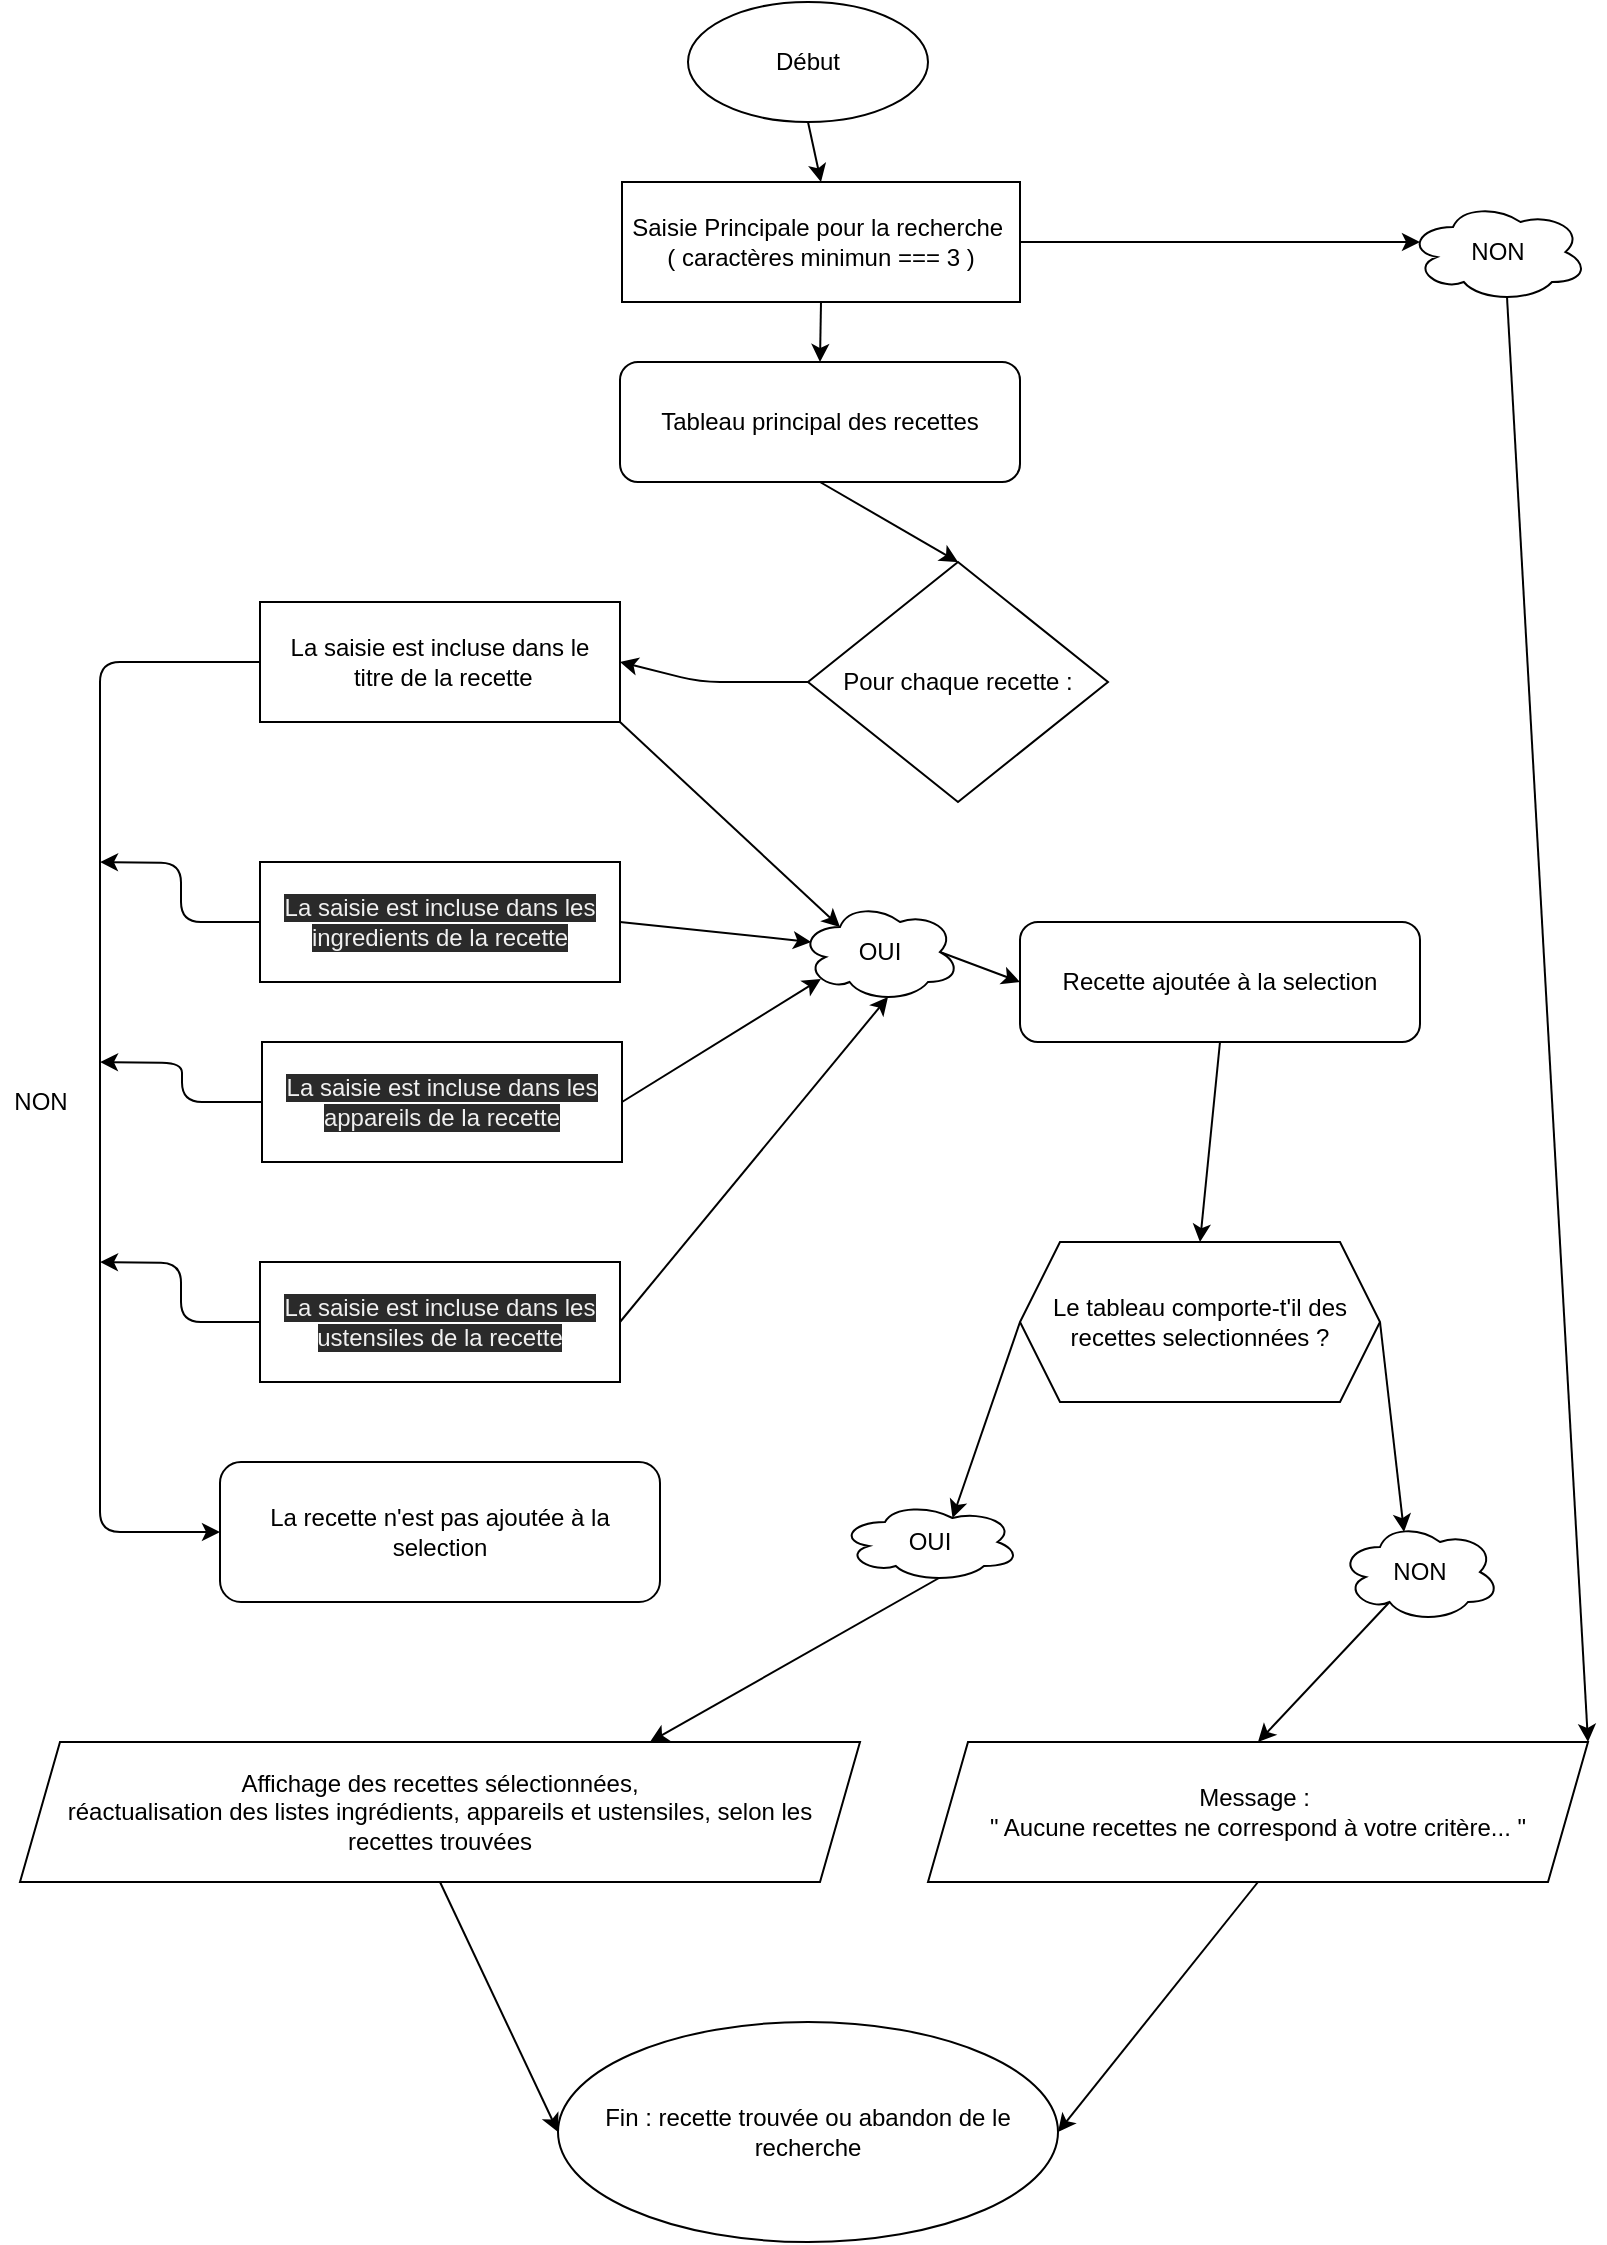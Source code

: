 <mxfile>
    <diagram id="8Vr8vm46dCfI2hLRwudf" name="Page-1">
        <mxGraphModel dx="1375" dy="782" grid="1" gridSize="10" guides="1" tooltips="1" connect="1" arrows="1" fold="1" page="1" pageScale="1" pageWidth="827" pageHeight="1169" math="0" shadow="0">
            <root>
                <mxCell id="0"/>
                <mxCell id="1" parent="0"/>
                <mxCell id="118" style="edgeStyle=none;html=1;exitX=0.5;exitY=1;exitDx=0;exitDy=0;entryX=0.5;entryY=0;entryDx=0;entryDy=0;" parent="1" source="3" target="5" edge="1">
                    <mxGeometry relative="1" as="geometry"/>
                </mxCell>
                <mxCell id="3" value="Début" style="ellipse;whiteSpace=wrap;html=1;" parent="1" vertex="1">
                    <mxGeometry x="354" y="10" width="120" height="60" as="geometry"/>
                </mxCell>
                <mxCell id="32" style="edgeStyle=none;html=1;exitX=0.5;exitY=1;exitDx=0;exitDy=0;entryX=0.5;entryY=0;entryDx=0;entryDy=0;" parent="1" source="5" target="8" edge="1">
                    <mxGeometry relative="1" as="geometry"/>
                </mxCell>
                <mxCell id="115" style="edgeStyle=none;html=1;exitX=1;exitY=0.5;exitDx=0;exitDy=0;" parent="1" source="5" edge="1">
                    <mxGeometry relative="1" as="geometry">
                        <mxPoint x="720" y="130" as="targetPoint"/>
                    </mxGeometry>
                </mxCell>
                <mxCell id="5" value="Saisie Principale pour la recherche&amp;nbsp;&lt;br&gt;( caractères minimun === 3 )" style="whiteSpace=wrap;html=1;" parent="1" vertex="1">
                    <mxGeometry x="321" y="100" width="199" height="60" as="geometry"/>
                </mxCell>
                <mxCell id="33" style="edgeStyle=none;html=1;exitX=0.5;exitY=1;exitDx=0;exitDy=0;entryX=0.5;entryY=0;entryDx=0;entryDy=0;" parent="1" source="8" target="10" edge="1">
                    <mxGeometry relative="1" as="geometry"/>
                </mxCell>
                <mxCell id="8" value="Tableau principal des recettes" style="rounded=1;whiteSpace=wrap;html=1;" parent="1" vertex="1">
                    <mxGeometry x="320" y="190" width="200" height="60" as="geometry"/>
                </mxCell>
                <mxCell id="23" style="edgeStyle=none;html=1;entryX=1;entryY=0.5;entryDx=0;entryDy=0;" parent="1" source="10" target="15" edge="1">
                    <mxGeometry relative="1" as="geometry">
                        <Array as="points">
                            <mxPoint x="360" y="350"/>
                        </Array>
                    </mxGeometry>
                </mxCell>
                <mxCell id="10" value="Pour chaque recette :" style="rhombus;whiteSpace=wrap;html=1;" parent="1" vertex="1">
                    <mxGeometry x="414" y="290" width="150" height="120" as="geometry"/>
                </mxCell>
                <mxCell id="77" style="edgeStyle=orthogonalEdgeStyle;html=1;exitX=0;exitY=0.5;exitDx=0;exitDy=0;entryX=0;entryY=0.5;entryDx=0;entryDy=0;" parent="1" source="15" target="44" edge="1">
                    <mxGeometry relative="1" as="geometry">
                        <mxPoint x="40" y="780" as="targetPoint"/>
                        <Array as="points">
                            <mxPoint x="60" y="340"/>
                            <mxPoint x="60" y="775"/>
                        </Array>
                    </mxGeometry>
                </mxCell>
                <mxCell id="104" style="edgeStyle=none;html=1;exitX=1;exitY=1;exitDx=0;exitDy=0;entryX=0.25;entryY=0.25;entryDx=0;entryDy=0;entryPerimeter=0;" parent="1" source="15" target="102" edge="1">
                    <mxGeometry relative="1" as="geometry"/>
                </mxCell>
                <mxCell id="15" value="La saisie est incluse dans le&lt;br&gt;&amp;nbsp;titre de la recette" style="whiteSpace=wrap;html=1;shadow=0;" parent="1" vertex="1">
                    <mxGeometry x="140" y="310" width="180" height="60" as="geometry"/>
                </mxCell>
                <mxCell id="79" style="edgeStyle=orthogonalEdgeStyle;html=1;exitX=0;exitY=0.5;exitDx=0;exitDy=0;" parent="1" source="18" edge="1">
                    <mxGeometry relative="1" as="geometry">
                        <mxPoint x="60" y="540" as="targetPoint"/>
                    </mxGeometry>
                </mxCell>
                <mxCell id="106" style="edgeStyle=none;html=1;exitX=1;exitY=0.5;exitDx=0;exitDy=0;entryX=0.13;entryY=0.77;entryDx=0;entryDy=0;entryPerimeter=0;" parent="1" source="18" target="102" edge="1">
                    <mxGeometry relative="1" as="geometry"/>
                </mxCell>
                <mxCell id="18" value="&lt;span style=&quot;color: rgb(240 , 240 , 240) ; font-family: &amp;#34;helvetica&amp;#34; ; font-size: 12px ; font-style: normal ; font-weight: 400 ; letter-spacing: normal ; text-align: center ; text-indent: 0px ; text-transform: none ; word-spacing: 0px ; background-color: rgb(42 , 42 , 42) ; display: inline ; float: none&quot;&gt;La saisie est incluse dans les appareils de la recette&lt;/span&gt;" style="whiteSpace=wrap;html=1;" parent="1" vertex="1">
                    <mxGeometry x="141" y="530" width="180" height="60" as="geometry"/>
                </mxCell>
                <mxCell id="78" style="edgeStyle=orthogonalEdgeStyle;html=1;exitX=0;exitY=0.5;exitDx=0;exitDy=0;" parent="1" source="21" edge="1">
                    <mxGeometry relative="1" as="geometry">
                        <mxPoint x="60" y="440" as="targetPoint"/>
                    </mxGeometry>
                </mxCell>
                <mxCell id="105" style="edgeStyle=none;html=1;exitX=1;exitY=0.5;exitDx=0;exitDy=0;entryX=0.07;entryY=0.4;entryDx=0;entryDy=0;entryPerimeter=0;" parent="1" source="21" target="102" edge="1">
                    <mxGeometry relative="1" as="geometry"/>
                </mxCell>
                <mxCell id="21" value="&lt;span style=&quot;color: rgb(240 , 240 , 240) ; font-family: &amp;#34;helvetica&amp;#34; ; font-size: 12px ; font-style: normal ; font-weight: 400 ; letter-spacing: normal ; text-align: center ; text-indent: 0px ; text-transform: none ; word-spacing: 0px ; background-color: rgb(42 , 42 , 42) ; display: inline ; float: none&quot;&gt;La saisie est incluse dans les ingredients de la recette&lt;/span&gt;" style="whiteSpace=wrap;html=1;" parent="1" vertex="1">
                    <mxGeometry x="140" y="440" width="180" height="60" as="geometry"/>
                </mxCell>
                <mxCell id="80" style="edgeStyle=orthogonalEdgeStyle;html=1;exitX=0;exitY=0.5;exitDx=0;exitDy=0;" parent="1" source="22" edge="1">
                    <mxGeometry relative="1" as="geometry">
                        <mxPoint x="60" y="640" as="targetPoint"/>
                    </mxGeometry>
                </mxCell>
                <mxCell id="107" style="edgeStyle=none;html=1;exitX=1;exitY=0.5;exitDx=0;exitDy=0;entryX=0.55;entryY=0.95;entryDx=0;entryDy=0;entryPerimeter=0;" parent="1" source="22" target="102" edge="1">
                    <mxGeometry relative="1" as="geometry"/>
                </mxCell>
                <mxCell id="22" value="&lt;span style=&quot;color: rgb(240 , 240 , 240) ; font-family: &amp;#34;helvetica&amp;#34; ; font-size: 12px ; font-style: normal ; font-weight: 400 ; letter-spacing: normal ; text-align: center ; text-indent: 0px ; text-transform: none ; word-spacing: 0px ; background-color: rgb(42 , 42 , 42) ; display: inline ; float: none&quot;&gt;La saisie est incluse dans les ustensiles de la recette&lt;/span&gt;" style="whiteSpace=wrap;html=1;" parent="1" vertex="1">
                    <mxGeometry x="140" y="640" width="180" height="60" as="geometry"/>
                </mxCell>
                <mxCell id="49" style="edgeStyle=none;html=1;exitX=0.5;exitY=1;exitDx=0;exitDy=0;entryX=0.5;entryY=0;entryDx=0;entryDy=0;" parent="1" source="37" target="38" edge="1">
                    <mxGeometry relative="1" as="geometry"/>
                </mxCell>
                <mxCell id="37" value="Recette ajoutée à la selection" style="rounded=1;whiteSpace=wrap;html=1;shadow=0;" parent="1" vertex="1">
                    <mxGeometry x="520" y="470" width="200" height="60" as="geometry"/>
                </mxCell>
                <mxCell id="119" style="edgeStyle=none;html=1;exitX=0;exitY=0.5;exitDx=0;exitDy=0;entryX=0.625;entryY=0.2;entryDx=0;entryDy=0;entryPerimeter=0;" parent="1" source="38" target="113" edge="1">
                    <mxGeometry relative="1" as="geometry"/>
                </mxCell>
                <mxCell id="124" style="edgeStyle=none;html=1;exitX=1;exitY=0.5;exitDx=0;exitDy=0;entryX=0.4;entryY=0.1;entryDx=0;entryDy=0;entryPerimeter=0;" parent="1" source="38" target="110" edge="1">
                    <mxGeometry relative="1" as="geometry"/>
                </mxCell>
                <mxCell id="38" value="Le tableau comporte-t'il des recettes selectionnées ?" style="shape=hexagon;perimeter=hexagonPerimeter2;whiteSpace=wrap;html=1;fixedSize=1;shadow=0;" parent="1" vertex="1">
                    <mxGeometry x="520" y="630" width="180" height="80" as="geometry"/>
                </mxCell>
                <mxCell id="47" style="edgeStyle=none;html=1;exitX=0.5;exitY=1;exitDx=0;exitDy=0;entryX=1;entryY=0.5;entryDx=0;entryDy=0;" parent="1" source="40" target="42" edge="1">
                    <mxGeometry relative="1" as="geometry"/>
                </mxCell>
                <mxCell id="40" value="Message :&amp;nbsp;&lt;br&gt;&quot; Aucune recettes ne correspond à votre critère... &quot;" style="shape=parallelogram;perimeter=parallelogramPerimeter;whiteSpace=wrap;html=1;fixedSize=1;shadow=0;" parent="1" vertex="1">
                    <mxGeometry x="474" y="880" width="330" height="70" as="geometry"/>
                </mxCell>
                <mxCell id="48" style="edgeStyle=none;html=1;exitX=0.5;exitY=1;exitDx=0;exitDy=0;entryX=0;entryY=0.5;entryDx=0;entryDy=0;" parent="1" source="41" target="42" edge="1">
                    <mxGeometry relative="1" as="geometry"/>
                </mxCell>
                <mxCell id="41" value="Affichage des recettes sélectionnées,&lt;br&gt;réactualisation des listes ingrédients, appareils et ustensiles, selon les recettes trouvées" style="shape=parallelogram;perimeter=parallelogramPerimeter;whiteSpace=wrap;html=1;fixedSize=1;shadow=0;" parent="1" vertex="1">
                    <mxGeometry x="20" y="880" width="420" height="70" as="geometry"/>
                </mxCell>
                <mxCell id="42" value="Fin : recette trouvée ou abandon de le recherche" style="ellipse;whiteSpace=wrap;html=1;shadow=0;" parent="1" vertex="1">
                    <mxGeometry x="289" y="1020" width="250" height="110" as="geometry"/>
                </mxCell>
                <mxCell id="44" value="La recette n'est pas ajoutée à la selection" style="rounded=1;whiteSpace=wrap;html=1;shadow=0;" parent="1" vertex="1">
                    <mxGeometry x="120" y="740" width="220" height="70" as="geometry"/>
                </mxCell>
                <mxCell id="81" value="NON" style="text;html=1;align=center;verticalAlign=middle;resizable=0;points=[];autosize=1;strokeColor=none;fillColor=none;" parent="1" vertex="1">
                    <mxGeometry x="10" y="550" width="40" height="20" as="geometry"/>
                </mxCell>
                <mxCell id="103" style="edgeStyle=none;html=1;exitX=0.875;exitY=0.5;exitDx=0;exitDy=0;exitPerimeter=0;entryX=0;entryY=0.5;entryDx=0;entryDy=0;" parent="1" source="102" target="37" edge="1">
                    <mxGeometry relative="1" as="geometry"/>
                </mxCell>
                <mxCell id="102" value="OUI" style="ellipse;shape=cloud;whiteSpace=wrap;html=1;shadow=0;" parent="1" vertex="1">
                    <mxGeometry x="410" y="460" width="80" height="50" as="geometry"/>
                </mxCell>
                <mxCell id="123" style="edgeStyle=none;html=1;exitX=0.31;exitY=0.8;exitDx=0;exitDy=0;exitPerimeter=0;entryX=0.5;entryY=0;entryDx=0;entryDy=0;" parent="1" source="110" target="40" edge="1">
                    <mxGeometry relative="1" as="geometry"/>
                </mxCell>
                <mxCell id="110" value="NON" style="ellipse;shape=cloud;whiteSpace=wrap;html=1;shadow=0;" parent="1" vertex="1">
                    <mxGeometry x="680" y="770" width="80" height="50" as="geometry"/>
                </mxCell>
                <mxCell id="126" style="edgeStyle=none;html=1;exitX=0.55;exitY=0.95;exitDx=0;exitDy=0;exitPerimeter=0;entryX=0.75;entryY=0;entryDx=0;entryDy=0;" parent="1" source="113" target="41" edge="1">
                    <mxGeometry relative="1" as="geometry"/>
                </mxCell>
                <mxCell id="113" value="OUI" style="ellipse;shape=cloud;whiteSpace=wrap;html=1;shadow=0;" parent="1" vertex="1">
                    <mxGeometry x="430" y="760" width="90" height="40" as="geometry"/>
                </mxCell>
                <mxCell id="127" style="edgeStyle=none;html=1;exitX=0.55;exitY=0.95;exitDx=0;exitDy=0;exitPerimeter=0;entryX=1;entryY=0;entryDx=0;entryDy=0;" parent="1" source="117" target="40" edge="1">
                    <mxGeometry relative="1" as="geometry"/>
                </mxCell>
                <mxCell id="117" value="NON" style="ellipse;shape=cloud;whiteSpace=wrap;html=1;shadow=0;" parent="1" vertex="1">
                    <mxGeometry x="714" y="110" width="90" height="50" as="geometry"/>
                </mxCell>
            </root>
        </mxGraphModel>
    </diagram>
</mxfile>